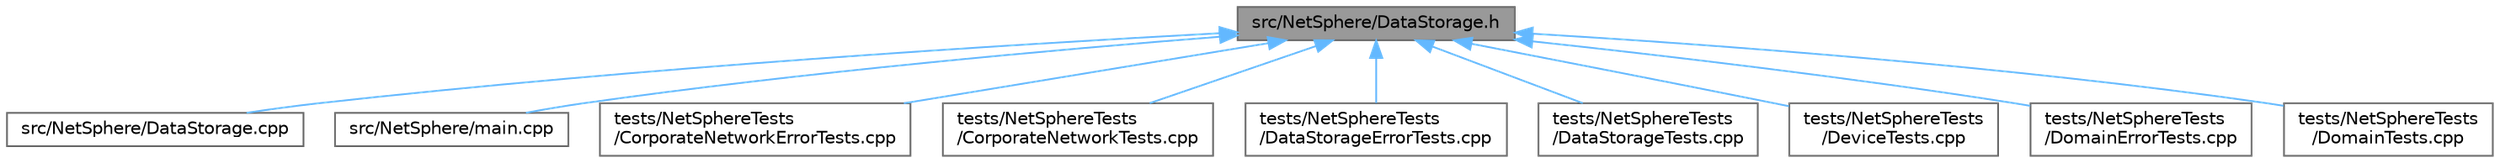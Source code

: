 digraph "src/NetSphere/DataStorage.h"
{
 // INTERACTIVE_SVG=YES
 // LATEX_PDF_SIZE
  bgcolor="transparent";
  edge [fontname=Helvetica,fontsize=10,labelfontname=Helvetica,labelfontsize=10];
  node [fontname=Helvetica,fontsize=10,shape=box,height=0.2,width=0.4];
  Node1 [id="Node000001",label="src/NetSphere/DataStorage.h",height=0.2,width=0.4,color="gray40", fillcolor="grey60", style="filled", fontcolor="black",tooltip="Заголовочный файл класса DataStorage - хранилища данных в корпоративной сети."];
  Node1 -> Node2 [id="edge1_Node000001_Node000002",dir="back",color="steelblue1",style="solid",tooltip=" "];
  Node2 [id="Node000002",label="src/NetSphere/DataStorage.cpp",height=0.2,width=0.4,color="grey40", fillcolor="white", style="filled",URL="$_data_storage_8cpp.html",tooltip="Реализация класса DataStorage - хранилища данных в корпоративной сети."];
  Node1 -> Node3 [id="edge2_Node000001_Node000003",dir="back",color="steelblue1",style="solid",tooltip=" "];
  Node3 [id="Node000003",label="src/NetSphere/main.cpp",height=0.2,width=0.4,color="grey40", fillcolor="white", style="filled",URL="$main_8cpp.html",tooltip="Главная функция приложения NetSphere."];
  Node1 -> Node4 [id="edge3_Node000001_Node000004",dir="back",color="steelblue1",style="solid",tooltip=" "];
  Node4 [id="Node000004",label="tests/NetSphereTests\l/CorporateNetworkErrorTests.cpp",height=0.2,width=0.4,color="grey40", fillcolor="white", style="filled",URL="$_corporate_network_error_tests_8cpp.html",tooltip="Тесты для обработки ошибок в классе CorporateNetwork."];
  Node1 -> Node5 [id="edge4_Node000001_Node000005",dir="back",color="steelblue1",style="solid",tooltip=" "];
  Node5 [id="Node000005",label="tests/NetSphereTests\l/CorporateNetworkTests.cpp",height=0.2,width=0.4,color="grey40", fillcolor="white", style="filled",URL="$_corporate_network_tests_8cpp.html",tooltip="Тесты для класса CorporateNetwork проекта NetSphere."];
  Node1 -> Node6 [id="edge5_Node000001_Node000006",dir="back",color="steelblue1",style="solid",tooltip=" "];
  Node6 [id="Node000006",label="tests/NetSphereTests\l/DataStorageErrorTests.cpp",height=0.2,width=0.4,color="grey40", fillcolor="white", style="filled",URL="$_data_storage_error_tests_8cpp.html",tooltip="Тесты для обработки ошибок в классе DataStorage."];
  Node1 -> Node7 [id="edge6_Node000001_Node000007",dir="back",color="steelblue1",style="solid",tooltip=" "];
  Node7 [id="Node000007",label="tests/NetSphereTests\l/DataStorageTests.cpp",height=0.2,width=0.4,color="grey40", fillcolor="white", style="filled",URL="$_data_storage_tests_8cpp.html",tooltip="Тесты для класса DataStorage проекта NetSphere."];
  Node1 -> Node8 [id="edge7_Node000001_Node000008",dir="back",color="steelblue1",style="solid",tooltip=" "];
  Node8 [id="Node000008",label="tests/NetSphereTests\l/DeviceTests.cpp",height=0.2,width=0.4,color="grey40", fillcolor="white", style="filled",URL="$_device_tests_8cpp.html",tooltip="Тесты для базового класса Device и его наследников."];
  Node1 -> Node9 [id="edge8_Node000001_Node000009",dir="back",color="steelblue1",style="solid",tooltip=" "];
  Node9 [id="Node000009",label="tests/NetSphereTests\l/DomainErrorTests.cpp",height=0.2,width=0.4,color="grey40", fillcolor="white", style="filled",URL="$_domain_error_tests_8cpp.html",tooltip="Тесты для обработки ошибок в классе Domain."];
  Node1 -> Node10 [id="edge9_Node000001_Node000010",dir="back",color="steelblue1",style="solid",tooltip=" "];
  Node10 [id="Node000010",label="tests/NetSphereTests\l/DomainTests.cpp",height=0.2,width=0.4,color="grey40", fillcolor="white", style="filled",URL="$_domain_tests_8cpp.html",tooltip="Тесты для класса Domain проекта NetSphere."];
}

